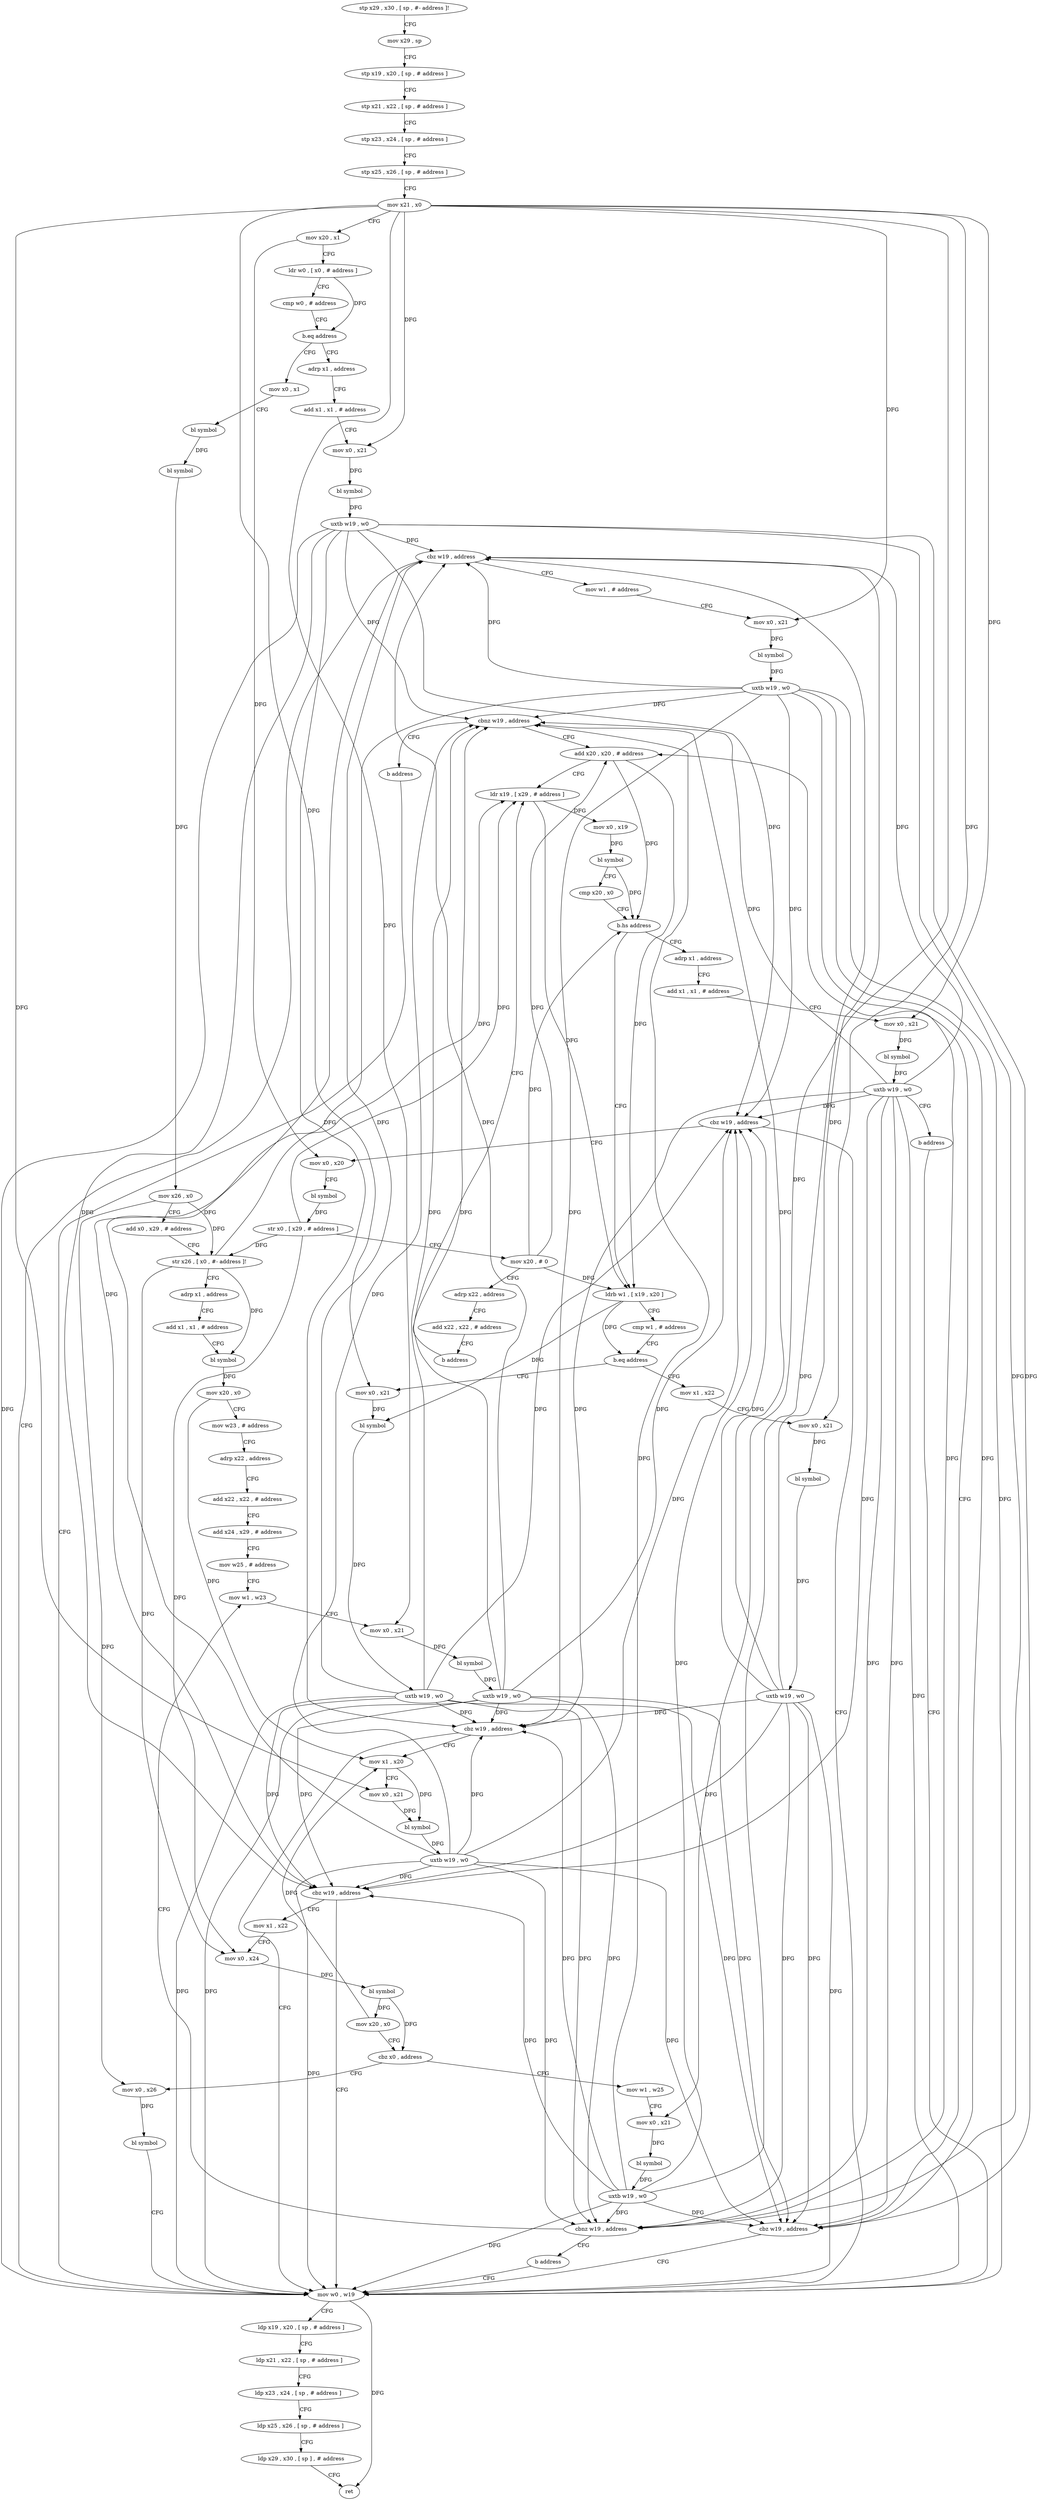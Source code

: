digraph "func" {
"107368" [label = "stp x29 , x30 , [ sp , #- address ]!" ]
"107372" [label = "mov x29 , sp" ]
"107376" [label = "stp x19 , x20 , [ sp , # address ]" ]
"107380" [label = "stp x21 , x22 , [ sp , # address ]" ]
"107384" [label = "stp x23 , x24 , [ sp , # address ]" ]
"107388" [label = "stp x25 , x26 , [ sp , # address ]" ]
"107392" [label = "mov x21 , x0" ]
"107396" [label = "mov x20 , x1" ]
"107400" [label = "ldr w0 , [ x0 , # address ]" ]
"107404" [label = "cmp w0 , # address" ]
"107408" [label = "b.eq address" ]
"107556" [label = "adrp x1 , address" ]
"107412" [label = "mov x0 , x1" ]
"107560" [label = "add x1 , x1 , # address" ]
"107564" [label = "mov x0 , x21" ]
"107568" [label = "bl symbol" ]
"107572" [label = "uxtb w19 , w0" ]
"107576" [label = "cbz w19 , address" ]
"107736" [label = "mov w0 , w19" ]
"107580" [label = "mov w1 , # address" ]
"107416" [label = "bl symbol" ]
"107420" [label = "bl symbol" ]
"107424" [label = "mov x26 , x0" ]
"107428" [label = "add x0 , x29 , # address" ]
"107432" [label = "str x26 , [ x0 , #- address ]!" ]
"107436" [label = "adrp x1 , address" ]
"107440" [label = "add x1 , x1 , # address" ]
"107444" [label = "bl symbol" ]
"107448" [label = "mov x20 , x0" ]
"107452" [label = "mov w23 , # address" ]
"107456" [label = "adrp x22 , address" ]
"107460" [label = "add x22 , x22 , # address" ]
"107464" [label = "add x24 , x29 , # address" ]
"107468" [label = "mov w25 , # address" ]
"107472" [label = "mov w1 , w23" ]
"107740" [label = "ldp x19 , x20 , [ sp , # address ]" ]
"107744" [label = "ldp x21 , x22 , [ sp , # address ]" ]
"107748" [label = "ldp x23 , x24 , [ sp , # address ]" ]
"107752" [label = "ldp x25 , x26 , [ sp , # address ]" ]
"107756" [label = "ldp x29 , x30 , [ sp ] , # address" ]
"107760" [label = "ret" ]
"107584" [label = "mov x0 , x21" ]
"107588" [label = "bl symbol" ]
"107592" [label = "uxtb w19 , w0" ]
"107596" [label = "cbz w19 , address" ]
"107600" [label = "mov x0 , x20" ]
"107492" [label = "mov x1 , x20" ]
"107496" [label = "mov x0 , x21" ]
"107500" [label = "bl symbol" ]
"107504" [label = "uxtb w19 , w0" ]
"107508" [label = "cbz w19 , address" ]
"107512" [label = "mov x1 , x22" ]
"107604" [label = "bl symbol" ]
"107608" [label = "str x0 , [ x29 , # address ]" ]
"107612" [label = "mov x20 , # 0" ]
"107616" [label = "adrp x22 , address" ]
"107620" [label = "add x22 , x22 , # address" ]
"107624" [label = "b address" ]
"107652" [label = "ldr x19 , [ x29 , # address ]" ]
"107516" [label = "mov x0 , x24" ]
"107520" [label = "bl symbol" ]
"107524" [label = "mov x20 , x0" ]
"107528" [label = "cbz x0 , address" ]
"107728" [label = "mov x0 , x26" ]
"107532" [label = "mov w1 , w25" ]
"107656" [label = "mov x0 , x19" ]
"107660" [label = "bl symbol" ]
"107664" [label = "cmp x20 , x0" ]
"107668" [label = "b.hs address" ]
"107704" [label = "adrp x1 , address" ]
"107672" [label = "ldrb w1 , [ x19 , x20 ]" ]
"107732" [label = "bl symbol" ]
"107536" [label = "mov x0 , x21" ]
"107540" [label = "bl symbol" ]
"107544" [label = "uxtb w19 , w0" ]
"107548" [label = "cbnz w19 , address" ]
"107552" [label = "b address" ]
"107708" [label = "add x1 , x1 , # address" ]
"107712" [label = "mov x0 , x21" ]
"107716" [label = "bl symbol" ]
"107720" [label = "uxtb w19 , w0" ]
"107724" [label = "b address" ]
"107676" [label = "cmp w1 , # address" ]
"107680" [label = "b.eq address" ]
"107628" [label = "mov x1 , x22" ]
"107684" [label = "mov x0 , x21" ]
"107476" [label = "mov x0 , x21" ]
"107480" [label = "bl symbol" ]
"107484" [label = "uxtb w19 , w0" ]
"107488" [label = "cbz w19 , address" ]
"107632" [label = "mov x0 , x21" ]
"107636" [label = "bl symbol" ]
"107640" [label = "uxtb w19 , w0" ]
"107644" [label = "cbz w19 , address" ]
"107648" [label = "add x20 , x20 , # address" ]
"107688" [label = "bl symbol" ]
"107692" [label = "uxtb w19 , w0" ]
"107696" [label = "cbnz w19 , address" ]
"107700" [label = "b address" ]
"107368" -> "107372" [ label = "CFG" ]
"107372" -> "107376" [ label = "CFG" ]
"107376" -> "107380" [ label = "CFG" ]
"107380" -> "107384" [ label = "CFG" ]
"107384" -> "107388" [ label = "CFG" ]
"107388" -> "107392" [ label = "CFG" ]
"107392" -> "107396" [ label = "CFG" ]
"107392" -> "107564" [ label = "DFG" ]
"107392" -> "107584" [ label = "DFG" ]
"107392" -> "107476" [ label = "DFG" ]
"107392" -> "107496" [ label = "DFG" ]
"107392" -> "107712" [ label = "DFG" ]
"107392" -> "107536" [ label = "DFG" ]
"107392" -> "107632" [ label = "DFG" ]
"107392" -> "107684" [ label = "DFG" ]
"107396" -> "107400" [ label = "CFG" ]
"107396" -> "107600" [ label = "DFG" ]
"107400" -> "107404" [ label = "CFG" ]
"107400" -> "107408" [ label = "DFG" ]
"107404" -> "107408" [ label = "CFG" ]
"107408" -> "107556" [ label = "CFG" ]
"107408" -> "107412" [ label = "CFG" ]
"107556" -> "107560" [ label = "CFG" ]
"107412" -> "107416" [ label = "CFG" ]
"107560" -> "107564" [ label = "CFG" ]
"107564" -> "107568" [ label = "DFG" ]
"107568" -> "107572" [ label = "DFG" ]
"107572" -> "107576" [ label = "DFG" ]
"107572" -> "107736" [ label = "DFG" ]
"107572" -> "107596" [ label = "DFG" ]
"107572" -> "107488" [ label = "DFG" ]
"107572" -> "107508" [ label = "DFG" ]
"107572" -> "107548" [ label = "DFG" ]
"107572" -> "107644" [ label = "DFG" ]
"107572" -> "107696" [ label = "DFG" ]
"107576" -> "107736" [ label = "CFG" ]
"107576" -> "107580" [ label = "CFG" ]
"107736" -> "107740" [ label = "CFG" ]
"107736" -> "107760" [ label = "DFG" ]
"107580" -> "107584" [ label = "CFG" ]
"107416" -> "107420" [ label = "DFG" ]
"107420" -> "107424" [ label = "DFG" ]
"107424" -> "107428" [ label = "CFG" ]
"107424" -> "107432" [ label = "DFG" ]
"107424" -> "107728" [ label = "DFG" ]
"107428" -> "107432" [ label = "CFG" ]
"107432" -> "107436" [ label = "CFG" ]
"107432" -> "107444" [ label = "DFG" ]
"107432" -> "107652" [ label = "DFG" ]
"107432" -> "107516" [ label = "DFG" ]
"107436" -> "107440" [ label = "CFG" ]
"107440" -> "107444" [ label = "CFG" ]
"107444" -> "107448" [ label = "DFG" ]
"107448" -> "107452" [ label = "CFG" ]
"107448" -> "107492" [ label = "DFG" ]
"107452" -> "107456" [ label = "CFG" ]
"107456" -> "107460" [ label = "CFG" ]
"107460" -> "107464" [ label = "CFG" ]
"107464" -> "107468" [ label = "CFG" ]
"107468" -> "107472" [ label = "CFG" ]
"107472" -> "107476" [ label = "CFG" ]
"107740" -> "107744" [ label = "CFG" ]
"107744" -> "107748" [ label = "CFG" ]
"107748" -> "107752" [ label = "CFG" ]
"107752" -> "107756" [ label = "CFG" ]
"107756" -> "107760" [ label = "CFG" ]
"107584" -> "107588" [ label = "DFG" ]
"107588" -> "107592" [ label = "DFG" ]
"107592" -> "107596" [ label = "DFG" ]
"107592" -> "107576" [ label = "DFG" ]
"107592" -> "107736" [ label = "DFG" ]
"107592" -> "107488" [ label = "DFG" ]
"107592" -> "107508" [ label = "DFG" ]
"107592" -> "107548" [ label = "DFG" ]
"107592" -> "107644" [ label = "DFG" ]
"107592" -> "107696" [ label = "DFG" ]
"107596" -> "107736" [ label = "CFG" ]
"107596" -> "107600" [ label = "CFG" ]
"107600" -> "107604" [ label = "CFG" ]
"107492" -> "107496" [ label = "CFG" ]
"107492" -> "107500" [ label = "DFG" ]
"107496" -> "107500" [ label = "DFG" ]
"107500" -> "107504" [ label = "DFG" ]
"107504" -> "107508" [ label = "DFG" ]
"107504" -> "107576" [ label = "DFG" ]
"107504" -> "107736" [ label = "DFG" ]
"107504" -> "107596" [ label = "DFG" ]
"107504" -> "107488" [ label = "DFG" ]
"107504" -> "107548" [ label = "DFG" ]
"107504" -> "107644" [ label = "DFG" ]
"107504" -> "107696" [ label = "DFG" ]
"107508" -> "107736" [ label = "CFG" ]
"107508" -> "107512" [ label = "CFG" ]
"107512" -> "107516" [ label = "CFG" ]
"107604" -> "107608" [ label = "DFG" ]
"107608" -> "107612" [ label = "CFG" ]
"107608" -> "107432" [ label = "DFG" ]
"107608" -> "107652" [ label = "DFG" ]
"107608" -> "107516" [ label = "DFG" ]
"107612" -> "107616" [ label = "CFG" ]
"107612" -> "107668" [ label = "DFG" ]
"107612" -> "107672" [ label = "DFG" ]
"107612" -> "107648" [ label = "DFG" ]
"107616" -> "107620" [ label = "CFG" ]
"107620" -> "107624" [ label = "CFG" ]
"107624" -> "107652" [ label = "CFG" ]
"107652" -> "107656" [ label = "DFG" ]
"107652" -> "107672" [ label = "DFG" ]
"107516" -> "107520" [ label = "DFG" ]
"107520" -> "107524" [ label = "DFG" ]
"107520" -> "107528" [ label = "DFG" ]
"107524" -> "107528" [ label = "CFG" ]
"107524" -> "107492" [ label = "DFG" ]
"107528" -> "107728" [ label = "CFG" ]
"107528" -> "107532" [ label = "CFG" ]
"107728" -> "107732" [ label = "DFG" ]
"107532" -> "107536" [ label = "CFG" ]
"107656" -> "107660" [ label = "DFG" ]
"107660" -> "107664" [ label = "CFG" ]
"107660" -> "107668" [ label = "DFG" ]
"107664" -> "107668" [ label = "CFG" ]
"107668" -> "107704" [ label = "CFG" ]
"107668" -> "107672" [ label = "CFG" ]
"107704" -> "107708" [ label = "CFG" ]
"107672" -> "107676" [ label = "CFG" ]
"107672" -> "107680" [ label = "DFG" ]
"107672" -> "107688" [ label = "DFG" ]
"107732" -> "107736" [ label = "CFG" ]
"107536" -> "107540" [ label = "DFG" ]
"107540" -> "107544" [ label = "DFG" ]
"107544" -> "107548" [ label = "DFG" ]
"107544" -> "107576" [ label = "DFG" ]
"107544" -> "107736" [ label = "DFG" ]
"107544" -> "107596" [ label = "DFG" ]
"107544" -> "107488" [ label = "DFG" ]
"107544" -> "107508" [ label = "DFG" ]
"107544" -> "107644" [ label = "DFG" ]
"107544" -> "107696" [ label = "DFG" ]
"107548" -> "107472" [ label = "CFG" ]
"107548" -> "107552" [ label = "CFG" ]
"107552" -> "107736" [ label = "CFG" ]
"107708" -> "107712" [ label = "CFG" ]
"107712" -> "107716" [ label = "DFG" ]
"107716" -> "107720" [ label = "DFG" ]
"107720" -> "107724" [ label = "CFG" ]
"107720" -> "107576" [ label = "DFG" ]
"107720" -> "107736" [ label = "DFG" ]
"107720" -> "107596" [ label = "DFG" ]
"107720" -> "107488" [ label = "DFG" ]
"107720" -> "107508" [ label = "DFG" ]
"107720" -> "107548" [ label = "DFG" ]
"107720" -> "107644" [ label = "DFG" ]
"107720" -> "107696" [ label = "DFG" ]
"107724" -> "107736" [ label = "CFG" ]
"107676" -> "107680" [ label = "CFG" ]
"107680" -> "107628" [ label = "CFG" ]
"107680" -> "107684" [ label = "CFG" ]
"107628" -> "107632" [ label = "CFG" ]
"107684" -> "107688" [ label = "DFG" ]
"107476" -> "107480" [ label = "DFG" ]
"107480" -> "107484" [ label = "DFG" ]
"107484" -> "107488" [ label = "DFG" ]
"107484" -> "107576" [ label = "DFG" ]
"107484" -> "107736" [ label = "DFG" ]
"107484" -> "107596" [ label = "DFG" ]
"107484" -> "107508" [ label = "DFG" ]
"107484" -> "107548" [ label = "DFG" ]
"107484" -> "107644" [ label = "DFG" ]
"107484" -> "107696" [ label = "DFG" ]
"107488" -> "107736" [ label = "CFG" ]
"107488" -> "107492" [ label = "CFG" ]
"107632" -> "107636" [ label = "DFG" ]
"107636" -> "107640" [ label = "DFG" ]
"107640" -> "107644" [ label = "DFG" ]
"107640" -> "107576" [ label = "DFG" ]
"107640" -> "107736" [ label = "DFG" ]
"107640" -> "107596" [ label = "DFG" ]
"107640" -> "107488" [ label = "DFG" ]
"107640" -> "107508" [ label = "DFG" ]
"107640" -> "107548" [ label = "DFG" ]
"107640" -> "107696" [ label = "DFG" ]
"107644" -> "107736" [ label = "CFG" ]
"107644" -> "107648" [ label = "CFG" ]
"107648" -> "107652" [ label = "CFG" ]
"107648" -> "107672" [ label = "DFG" ]
"107648" -> "107668" [ label = "DFG" ]
"107688" -> "107692" [ label = "DFG" ]
"107692" -> "107696" [ label = "DFG" ]
"107692" -> "107576" [ label = "DFG" ]
"107692" -> "107736" [ label = "DFG" ]
"107692" -> "107596" [ label = "DFG" ]
"107692" -> "107488" [ label = "DFG" ]
"107692" -> "107508" [ label = "DFG" ]
"107692" -> "107548" [ label = "DFG" ]
"107692" -> "107644" [ label = "DFG" ]
"107696" -> "107648" [ label = "CFG" ]
"107696" -> "107700" [ label = "CFG" ]
"107700" -> "107736" [ label = "CFG" ]
}
